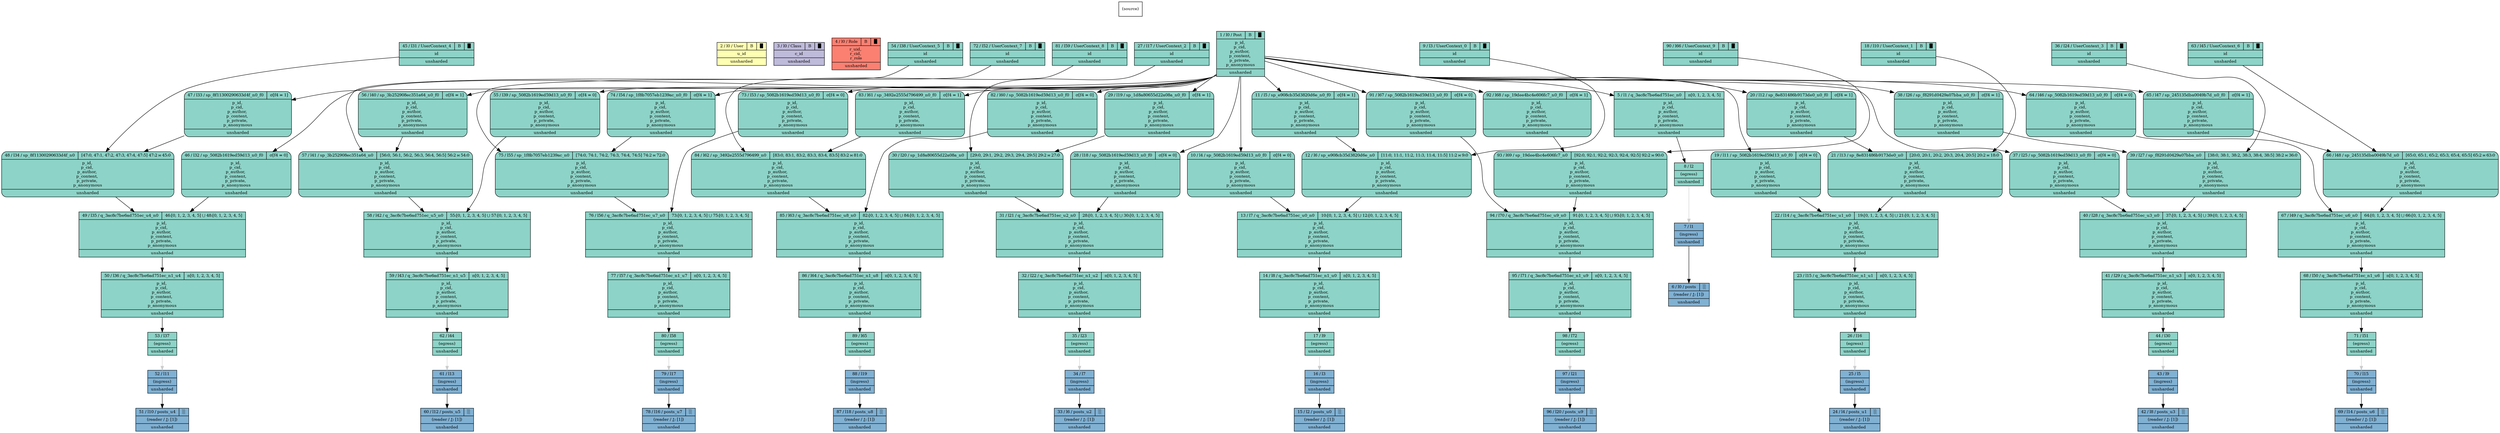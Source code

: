 digraph {{
    node [shape=record, fontsize=10]
    n0 [style="filled", fillcolor=white, label="(source)"]
    n1 [style="filled", fillcolor="/set312/1", label="{ { 1 / l0 / Post | B | █ } | p_id, \np_cid, \np_author, \np_content, \np_private, \np_anonymous | unsharded }"]
    n2 [style="filled", fillcolor="/set312/2", label="{ { 2 / l0 / User | B | █ } | u_id | unsharded }"]
    n3 [style="filled", fillcolor="/set312/3", label="{ { 3 / l0 / Class | B | █ } | c_id | unsharded }"]
    n4 [style="filled", fillcolor="/set312/4", label="{ { 4 / l0 / Role | B | █ } | r_uid, \nr_cid, \nr_role | unsharded }"]
    n5 [style="filled", fillcolor="/set312/1", label="{{ 5 / l1 / q_3ac8c7be6ad751ec_n0 | π[0, 1, 2, 3, 4, 5]  } | p_id, \np_cid, \np_author, \np_content, \np_private, \np_anonymous | unsharded }"]
    n6 [style="filled", fillcolor="/set312/5", label="{ { 6 / l0 / posts | ░ } | (reader / ⚷: [1]) | unsharded }"]
    n7 [style="filled", fillcolor="/set312/5", label="{ { 7 / l1  } | (ingress) | unsharded }"]
    n8 [style="filled", fillcolor="/set312/1", label="{ 8 / l2 | (egress) | unsharded }"]
    n9 [style="filled", fillcolor="/set312/1", label="{ { 9 / l3 / UserContext_0 | B | █ } | id | unsharded }"]
    n10 [style="filled,rounded", fillcolor="/set312/1", label="{{ 10 / l4 / sp_5082b1619ed59d13_n0_f0 | σ[f4 = 0]  } | p_id, \np_cid, \np_author, \np_content, \np_private, \np_anonymous | unsharded }"]
    n11 [style="filled,rounded", fillcolor="/set312/1", label="{{ 11 / l5 / sp_e908cb35d3820d6e_n0_f0 | σ[f4 = 1]  } | p_id, \np_cid, \np_author, \np_content, \np_private, \np_anonymous | unsharded }"]
    n12 [style="filled,rounded", fillcolor="/set312/1", label="{{ 12 / l6 / sp_e908cb35d3820d6e_n0 | [11:0, 11:1, 11:2, 11:3, 11:4, 11:5] 11:2 ⋈ 9:0  } | p_id, \np_cid, \np_author, \np_content, \np_private, \np_anonymous | unsharded }"]
    n13 [style="filled", fillcolor="/set312/1", label="{{ 13 / l7 / q_3ac8c7be6ad751ec_u0_n0 | 10:[0, 1, 2, 3, 4, 5] ⋃ 12:[0, 1, 2, 3, 4, 5]  } | p_id, \np_cid, \np_author, \np_content, \np_private, \np_anonymous | unsharded }"]
    n14 [style="filled", fillcolor="/set312/1", label="{{ 14 / l8 / q_3ac8c7be6ad751ec_n1_u0 | π[0, 1, 2, 3, 4, 5]  } | p_id, \np_cid, \np_author, \np_content, \np_private, \np_anonymous | unsharded }"]
    n15 [style="filled", fillcolor="/set312/5", label="{ { 15 / l2 / posts_u0 | ░ } | (reader / ⚷: [1]) | unsharded }"]
    n16 [style="filled", fillcolor="/set312/5", label="{ { 16 / l3  } | (ingress) | unsharded }"]
    n17 [style="filled", fillcolor="/set312/1", label="{ 17 / l9 | (egress) | unsharded }"]
    n18 [style="filled", fillcolor="/set312/1", label="{ { 18 / l10 / UserContext_1 | B | █ } | id | unsharded }"]
    n19 [style="filled,rounded", fillcolor="/set312/1", label="{{ 19 / l11 / sp_5082b1619ed59d13_n0_f0 | σ[f4 = 0]  } | p_id, \np_cid, \np_author, \np_content, \np_private, \np_anonymous | unsharded }"]
    n20 [style="filled,rounded", fillcolor="/set312/1", label="{{ 20 / l12 / sp_8e831486b9173de0_n0_f0 | σ[f4 = 1]  } | p_id, \np_cid, \np_author, \np_content, \np_private, \np_anonymous | unsharded }"]
    n21 [style="filled,rounded", fillcolor="/set312/1", label="{{ 21 / l13 / sp_8e831486b9173de0_n0 | [20:0, 20:1, 20:2, 20:3, 20:4, 20:5] 20:2 ⋈ 18:0  } | p_id, \np_cid, \np_author, \np_content, \np_private, \np_anonymous | unsharded }"]
    n22 [style="filled", fillcolor="/set312/1", label="{{ 22 / l14 / q_3ac8c7be6ad751ec_u1_n0 | 19:[0, 1, 2, 3, 4, 5] ⋃ 21:[0, 1, 2, 3, 4, 5]  } | p_id, \np_cid, \np_author, \np_content, \np_private, \np_anonymous | unsharded }"]
    n23 [style="filled", fillcolor="/set312/1", label="{{ 23 / l15 / q_3ac8c7be6ad751ec_n1_u1 | π[0, 1, 2, 3, 4, 5]  } | p_id, \np_cid, \np_author, \np_content, \np_private, \np_anonymous | unsharded }"]
    n24 [style="filled", fillcolor="/set312/5", label="{ { 24 / l4 / posts_u1 | ░ } | (reader / ⚷: [1]) | unsharded }"]
    n25 [style="filled", fillcolor="/set312/5", label="{ { 25 / l5  } | (ingress) | unsharded }"]
    n26 [style="filled", fillcolor="/set312/1", label="{ 26 / l16 | (egress) | unsharded }"]
    n27 [style="filled", fillcolor="/set312/1", label="{ { 27 / l17 / UserContext_2 | B | █ } | id | unsharded }"]
    n28 [style="filled,rounded", fillcolor="/set312/1", label="{{ 28 / l18 / sp_5082b1619ed59d13_n0_f0 | σ[f4 = 0]  } | p_id, \np_cid, \np_author, \np_content, \np_private, \np_anonymous | unsharded }"]
    n29 [style="filled,rounded", fillcolor="/set312/1", label="{{ 29 / l19 / sp_1d8a80655d22a08a_n0_f0 | σ[f4 = 1]  } | p_id, \np_cid, \np_author, \np_content, \np_private, \np_anonymous | unsharded }"]
    n30 [style="filled,rounded", fillcolor="/set312/1", label="{{ 30 / l20 / sp_1d8a80655d22a08a_n0 | [29:0, 29:1, 29:2, 29:3, 29:4, 29:5] 29:2 ⋈ 27:0  } | p_id, \np_cid, \np_author, \np_content, \np_private, \np_anonymous | unsharded }"]
    n31 [style="filled", fillcolor="/set312/1", label="{{ 31 / l21 / q_3ac8c7be6ad751ec_u2_n0 | 28:[0, 1, 2, 3, 4, 5] ⋃ 30:[0, 1, 2, 3, 4, 5]  } | p_id, \np_cid, \np_author, \np_content, \np_private, \np_anonymous | unsharded }"]
    n32 [style="filled", fillcolor="/set312/1", label="{{ 32 / l22 / q_3ac8c7be6ad751ec_n1_u2 | π[0, 1, 2, 3, 4, 5]  } | p_id, \np_cid, \np_author, \np_content, \np_private, \np_anonymous | unsharded }"]
    n33 [style="filled", fillcolor="/set312/5", label="{ { 33 / l6 / posts_u2 | ░ } | (reader / ⚷: [1]) | unsharded }"]
    n34 [style="filled", fillcolor="/set312/5", label="{ { 34 / l7  } | (ingress) | unsharded }"]
    n35 [style="filled", fillcolor="/set312/1", label="{ 35 / l23 | (egress) | unsharded }"]
    n36 [style="filled", fillcolor="/set312/1", label="{ { 36 / l24 / UserContext_3 | B | █ } | id | unsharded }"]
    n37 [style="filled,rounded", fillcolor="/set312/1", label="{{ 37 / l25 / sp_5082b1619ed59d13_n0_f0 | σ[f4 = 0]  } | p_id, \np_cid, \np_author, \np_content, \np_private, \np_anonymous | unsharded }"]
    n38 [style="filled,rounded", fillcolor="/set312/1", label="{{ 38 / l26 / sp_f8291d0429a07bba_n0_f0 | σ[f4 = 1]  } | p_id, \np_cid, \np_author, \np_content, \np_private, \np_anonymous | unsharded }"]
    n39 [style="filled,rounded", fillcolor="/set312/1", label="{{ 39 / l27 / sp_f8291d0429a07bba_n0 | [38:0, 38:1, 38:2, 38:3, 38:4, 38:5] 38:2 ⋈ 36:0  } | p_id, \np_cid, \np_author, \np_content, \np_private, \np_anonymous | unsharded }"]
    n40 [style="filled", fillcolor="/set312/1", label="{{ 40 / l28 / q_3ac8c7be6ad751ec_u3_n0 | 37:[0, 1, 2, 3, 4, 5] ⋃ 39:[0, 1, 2, 3, 4, 5]  } | p_id, \np_cid, \np_author, \np_content, \np_private, \np_anonymous | unsharded }"]
    n41 [style="filled", fillcolor="/set312/1", label="{{ 41 / l29 / q_3ac8c7be6ad751ec_n1_u3 | π[0, 1, 2, 3, 4, 5]  } | p_id, \np_cid, \np_author, \np_content, \np_private, \np_anonymous | unsharded }"]
    n42 [style="filled", fillcolor="/set312/5", label="{ { 42 / l8 / posts_u3 | ░ } | (reader / ⚷: [1]) | unsharded }"]
    n43 [style="filled", fillcolor="/set312/5", label="{ { 43 / l9  } | (ingress) | unsharded }"]
    n44 [style="filled", fillcolor="/set312/1", label="{ 44 / l30 | (egress) | unsharded }"]
    n45 [style="filled", fillcolor="/set312/1", label="{ { 45 / l31 / UserContext_4 | B | █ } | id | unsharded }"]
    n46 [style="filled,rounded", fillcolor="/set312/1", label="{{ 46 / l32 / sp_5082b1619ed59d13_n0_f0 | σ[f4 = 0]  } | p_id, \np_cid, \np_author, \np_content, \np_private, \np_anonymous | unsharded }"]
    n47 [style="filled,rounded", fillcolor="/set312/1", label="{{ 47 / l33 / sp_8f11300290633d4f_n0_f0 | σ[f4 = 1]  } | p_id, \np_cid, \np_author, \np_content, \np_private, \np_anonymous | unsharded }"]
    n48 [style="filled,rounded", fillcolor="/set312/1", label="{{ 48 / l34 / sp_8f11300290633d4f_n0 | [47:0, 47:1, 47:2, 47:3, 47:4, 47:5] 47:2 ⋈ 45:0  } | p_id, \np_cid, \np_author, \np_content, \np_private, \np_anonymous | unsharded }"]
    n49 [style="filled", fillcolor="/set312/1", label="{{ 49 / l35 / q_3ac8c7be6ad751ec_u4_n0 | 46:[0, 1, 2, 3, 4, 5] ⋃ 48:[0, 1, 2, 3, 4, 5]  } | p_id, \np_cid, \np_author, \np_content, \np_private, \np_anonymous | unsharded }"]
    n50 [style="filled", fillcolor="/set312/1", label="{{ 50 / l36 / q_3ac8c7be6ad751ec_n1_u4 | π[0, 1, 2, 3, 4, 5]  } | p_id, \np_cid, \np_author, \np_content, \np_private, \np_anonymous | unsharded }"]
    n51 [style="filled", fillcolor="/set312/5", label="{ { 51 / l10 / posts_u4 | ░ } | (reader / ⚷: [1]) | unsharded }"]
    n52 [style="filled", fillcolor="/set312/5", label="{ { 52 / l11  } | (ingress) | unsharded }"]
    n53 [style="filled", fillcolor="/set312/1", label="{ 53 / l37 | (egress) | unsharded }"]
    n54 [style="filled", fillcolor="/set312/1", label="{ { 54 / l38 / UserContext_5 | B | █ } | id | unsharded }"]
    n55 [style="filled,rounded", fillcolor="/set312/1", label="{{ 55 / l39 / sp_5082b1619ed59d13_n0_f0 | σ[f4 = 0]  } | p_id, \np_cid, \np_author, \np_content, \np_private, \np_anonymous | unsharded }"]
    n56 [style="filled,rounded", fillcolor="/set312/1", label="{{ 56 / l40 / sp_3b252908ec351a64_n0_f0 | σ[f4 = 1]  } | p_id, \np_cid, \np_author, \np_content, \np_private, \np_anonymous | unsharded }"]
    n57 [style="filled,rounded", fillcolor="/set312/1", label="{{ 57 / l41 / sp_3b252908ec351a64_n0 | [56:0, 56:1, 56:2, 56:3, 56:4, 56:5] 56:2 ⋈ 54:0  } | p_id, \np_cid, \np_author, \np_content, \np_private, \np_anonymous | unsharded }"]
    n58 [style="filled", fillcolor="/set312/1", label="{{ 58 / l42 / q_3ac8c7be6ad751ec_u5_n0 | 55:[0, 1, 2, 3, 4, 5] ⋃ 57:[0, 1, 2, 3, 4, 5]  } | p_id, \np_cid, \np_author, \np_content, \np_private, \np_anonymous | unsharded }"]
    n59 [style="filled", fillcolor="/set312/1", label="{{ 59 / l43 / q_3ac8c7be6ad751ec_n1_u5 | π[0, 1, 2, 3, 4, 5]  } | p_id, \np_cid, \np_author, \np_content, \np_private, \np_anonymous | unsharded }"]
    n60 [style="filled", fillcolor="/set312/5", label="{ { 60 / l12 / posts_u5 | ░ } | (reader / ⚷: [1]) | unsharded }"]
    n61 [style="filled", fillcolor="/set312/5", label="{ { 61 / l13  } | (ingress) | unsharded }"]
    n62 [style="filled", fillcolor="/set312/1", label="{ 62 / l44 | (egress) | unsharded }"]
    n63 [style="filled", fillcolor="/set312/1", label="{ { 63 / l45 / UserContext_6 | B | █ } | id | unsharded }"]
    n64 [style="filled,rounded", fillcolor="/set312/1", label="{{ 64 / l46 / sp_5082b1619ed59d13_n0_f0 | σ[f4 = 0]  } | p_id, \np_cid, \np_author, \np_content, \np_private, \np_anonymous | unsharded }"]
    n65 [style="filled,rounded", fillcolor="/set312/1", label="{{ 65 / l47 / sp_245135dba0049b7d_n0_f0 | σ[f4 = 1]  } | p_id, \np_cid, \np_author, \np_content, \np_private, \np_anonymous | unsharded }"]
    n66 [style="filled,rounded", fillcolor="/set312/1", label="{{ 66 / l48 / sp_245135dba0049b7d_n0 | [65:0, 65:1, 65:2, 65:3, 65:4, 65:5] 65:2 ⋈ 63:0  } | p_id, \np_cid, \np_author, \np_content, \np_private, \np_anonymous | unsharded }"]
    n67 [style="filled", fillcolor="/set312/1", label="{{ 67 / l49 / q_3ac8c7be6ad751ec_u6_n0 | 64:[0, 1, 2, 3, 4, 5] ⋃ 66:[0, 1, 2, 3, 4, 5]  } | p_id, \np_cid, \np_author, \np_content, \np_private, \np_anonymous | unsharded }"]
    n68 [style="filled", fillcolor="/set312/1", label="{{ 68 / l50 / q_3ac8c7be6ad751ec_n1_u6 | π[0, 1, 2, 3, 4, 5]  } | p_id, \np_cid, \np_author, \np_content, \np_private, \np_anonymous | unsharded }"]
    n69 [style="filled", fillcolor="/set312/5", label="{ { 69 / l14 / posts_u6 | ░ } | (reader / ⚷: [1]) | unsharded }"]
    n70 [style="filled", fillcolor="/set312/5", label="{ { 70 / l15  } | (ingress) | unsharded }"]
    n71 [style="filled", fillcolor="/set312/1", label="{ 71 / l51 | (egress) | unsharded }"]
    n72 [style="filled", fillcolor="/set312/1", label="{ { 72 / l52 / UserContext_7 | B | █ } | id | unsharded }"]
    n73 [style="filled,rounded", fillcolor="/set312/1", label="{{ 73 / l53 / sp_5082b1619ed59d13_n0_f0 | σ[f4 = 0]  } | p_id, \np_cid, \np_author, \np_content, \np_private, \np_anonymous | unsharded }"]
    n74 [style="filled,rounded", fillcolor="/set312/1", label="{{ 74 / l54 / sp_1f8b7057eb1239ac_n0_f0 | σ[f4 = 1]  } | p_id, \np_cid, \np_author, \np_content, \np_private, \np_anonymous | unsharded }"]
    n75 [style="filled,rounded", fillcolor="/set312/1", label="{{ 75 / l55 / sp_1f8b7057eb1239ac_n0 | [74:0, 74:1, 74:2, 74:3, 74:4, 74:5] 74:2 ⋈ 72:0  } | p_id, \np_cid, \np_author, \np_content, \np_private, \np_anonymous | unsharded }"]
    n76 [style="filled", fillcolor="/set312/1", label="{{ 76 / l56 / q_3ac8c7be6ad751ec_u7_n0 | 73:[0, 1, 2, 3, 4, 5] ⋃ 75:[0, 1, 2, 3, 4, 5]  } | p_id, \np_cid, \np_author, \np_content, \np_private, \np_anonymous | unsharded }"]
    n77 [style="filled", fillcolor="/set312/1", label="{{ 77 / l57 / q_3ac8c7be6ad751ec_n1_u7 | π[0, 1, 2, 3, 4, 5]  } | p_id, \np_cid, \np_author, \np_content, \np_private, \np_anonymous | unsharded }"]
    n78 [style="filled", fillcolor="/set312/5", label="{ { 78 / l16 / posts_u7 | ░ } | (reader / ⚷: [1]) | unsharded }"]
    n79 [style="filled", fillcolor="/set312/5", label="{ { 79 / l17  } | (ingress) | unsharded }"]
    n80 [style="filled", fillcolor="/set312/1", label="{ 80 / l58 | (egress) | unsharded }"]
    n81 [style="filled", fillcolor="/set312/1", label="{ { 81 / l59 / UserContext_8 | B | █ } | id | unsharded }"]
    n82 [style="filled,rounded", fillcolor="/set312/1", label="{{ 82 / l60 / sp_5082b1619ed59d13_n0_f0 | σ[f4 = 0]  } | p_id, \np_cid, \np_author, \np_content, \np_private, \np_anonymous | unsharded }"]
    n83 [style="filled,rounded", fillcolor="/set312/1", label="{{ 83 / l61 / sp_3492e2555d796499_n0_f0 | σ[f4 = 1]  } | p_id, \np_cid, \np_author, \np_content, \np_private, \np_anonymous | unsharded }"]
    n84 [style="filled,rounded", fillcolor="/set312/1", label="{{ 84 / l62 / sp_3492e2555d796499_n0 | [83:0, 83:1, 83:2, 83:3, 83:4, 83:5] 83:2 ⋈ 81:0  } | p_id, \np_cid, \np_author, \np_content, \np_private, \np_anonymous | unsharded }"]
    n85 [style="filled", fillcolor="/set312/1", label="{{ 85 / l63 / q_3ac8c7be6ad751ec_u8_n0 | 82:[0, 1, 2, 3, 4, 5] ⋃ 84:[0, 1, 2, 3, 4, 5]  } | p_id, \np_cid, \np_author, \np_content, \np_private, \np_anonymous | unsharded }"]
    n86 [style="filled", fillcolor="/set312/1", label="{{ 86 / l64 / q_3ac8c7be6ad751ec_n1_u8 | π[0, 1, 2, 3, 4, 5]  } | p_id, \np_cid, \np_author, \np_content, \np_private, \np_anonymous | unsharded }"]
    n87 [style="filled", fillcolor="/set312/5", label="{ { 87 / l18 / posts_u8 | ░ } | (reader / ⚷: [1]) | unsharded }"]
    n88 [style="filled", fillcolor="/set312/5", label="{ { 88 / l19  } | (ingress) | unsharded }"]
    n89 [style="filled", fillcolor="/set312/1", label="{ 89 / l65 | (egress) | unsharded }"]
    n90 [style="filled", fillcolor="/set312/1", label="{ { 90 / l66 / UserContext_9 | B | █ } | id | unsharded }"]
    n91 [style="filled,rounded", fillcolor="/set312/1", label="{{ 91 / l67 / sp_5082b1619ed59d13_n0_f0 | σ[f4 = 0]  } | p_id, \np_cid, \np_author, \np_content, \np_private, \np_anonymous | unsharded }"]
    n92 [style="filled,rounded", fillcolor="/set312/1", label="{{ 92 / l68 / sp_19dee4bc4e606fc7_n0_f0 | σ[f4 = 1]  } | p_id, \np_cid, \np_author, \np_content, \np_private, \np_anonymous | unsharded }"]
    n93 [style="filled,rounded", fillcolor="/set312/1", label="{{ 93 / l69 / sp_19dee4bc4e606fc7_n0 | [92:0, 92:1, 92:2, 92:3, 92:4, 92:5] 92:2 ⋈ 90:0  } | p_id, \np_cid, \np_author, \np_content, \np_private, \np_anonymous | unsharded }"]
    n94 [style="filled", fillcolor="/set312/1", label="{{ 94 / l70 / q_3ac8c7be6ad751ec_u9_n0 | 91:[0, 1, 2, 3, 4, 5] ⋃ 93:[0, 1, 2, 3, 4, 5]  } | p_id, \np_cid, \np_author, \np_content, \np_private, \np_anonymous | unsharded }"]
    n95 [style="filled", fillcolor="/set312/1", label="{{ 95 / l71 / q_3ac8c7be6ad751ec_n1_u9 | π[0, 1, 2, 3, 4, 5]  } | p_id, \np_cid, \np_author, \np_content, \np_private, \np_anonymous | unsharded }"]
    n96 [style="filled", fillcolor="/set312/5", label="{ { 96 / l20 / posts_u9 | ░ } | (reader / ⚷: [1]) | unsharded }"]
    n97 [style="filled", fillcolor="/set312/5", label="{ { 97 / l21  } | (ingress) | unsharded }"]
    n98 [style="filled", fillcolor="/set312/1", label="{ 98 / l72 | (egress) | unsharded }"]
    n0 -> n1 [ style=invis ]
    n0 -> n2 [ style=invis ]
    n0 -> n3 [ style=invis ]
    n0 -> n4 [ style=invis ]
    n1 -> n5 [  ]
    n5 -> n8 [  ]
    n7 -> n6 [  ]
    n8 -> n7 [ color="#CCCCCC" ]
    n0 -> n9 [ style=invis ]
    n1 -> n10 [  ]
    n1 -> n11 [  ]
    n11 -> n12 [  ]
    n9 -> n12 [  ]
    n12 -> n13 [  ]
    n10 -> n13 [  ]
    n13 -> n14 [  ]
    n14 -> n17 [  ]
    n16 -> n15 [  ]
    n17 -> n16 [ color="#CCCCCC" ]
    n0 -> n18 [ style=invis ]
    n1 -> n19 [  ]
    n1 -> n20 [  ]
    n20 -> n21 [  ]
    n18 -> n21 [  ]
    n21 -> n22 [  ]
    n19 -> n22 [  ]
    n22 -> n23 [  ]
    n23 -> n26 [  ]
    n25 -> n24 [  ]
    n26 -> n25 [ color="#CCCCCC" ]
    n0 -> n27 [ style=invis ]
    n1 -> n28 [  ]
    n1 -> n29 [  ]
    n29 -> n30 [  ]
    n27 -> n30 [  ]
    n28 -> n31 [  ]
    n30 -> n31 [  ]
    n31 -> n32 [  ]
    n32 -> n35 [  ]
    n34 -> n33 [  ]
    n35 -> n34 [ color="#CCCCCC" ]
    n0 -> n36 [ style=invis ]
    n1 -> n37 [  ]
    n1 -> n38 [  ]
    n38 -> n39 [  ]
    n36 -> n39 [  ]
    n37 -> n40 [  ]
    n39 -> n40 [  ]
    n40 -> n41 [  ]
    n41 -> n44 [  ]
    n43 -> n42 [  ]
    n44 -> n43 [ color="#CCCCCC" ]
    n0 -> n45 [ style=invis ]
    n1 -> n46 [  ]
    n1 -> n47 [  ]
    n47 -> n48 [  ]
    n45 -> n48 [  ]
    n46 -> n49 [  ]
    n48 -> n49 [  ]
    n49 -> n50 [  ]
    n50 -> n53 [  ]
    n52 -> n51 [  ]
    n53 -> n52 [ color="#CCCCCC" ]
    n0 -> n54 [ style=invis ]
    n1 -> n55 [  ]
    n1 -> n56 [  ]
    n56 -> n57 [  ]
    n54 -> n57 [  ]
    n55 -> n58 [  ]
    n57 -> n58 [  ]
    n58 -> n59 [  ]
    n59 -> n62 [  ]
    n61 -> n60 [  ]
    n62 -> n61 [ color="#CCCCCC" ]
    n0 -> n63 [ style=invis ]
    n1 -> n64 [  ]
    n1 -> n65 [  ]
    n65 -> n66 [  ]
    n63 -> n66 [  ]
    n64 -> n67 [  ]
    n66 -> n67 [  ]
    n67 -> n68 [  ]
    n68 -> n71 [  ]
    n70 -> n69 [  ]
    n71 -> n70 [ color="#CCCCCC" ]
    n0 -> n72 [ style=invis ]
    n1 -> n73 [  ]
    n1 -> n74 [  ]
    n74 -> n75 [  ]
    n72 -> n75 [  ]
    n73 -> n76 [  ]
    n75 -> n76 [  ]
    n76 -> n77 [  ]
    n77 -> n80 [  ]
    n79 -> n78 [  ]
    n80 -> n79 [ color="#CCCCCC" ]
    n0 -> n81 [ style=invis ]
    n1 -> n82 [  ]
    n1 -> n83 [  ]
    n83 -> n84 [  ]
    n81 -> n84 [  ]
    n84 -> n85 [  ]
    n82 -> n85 [  ]
    n85 -> n86 [  ]
    n86 -> n89 [  ]
    n88 -> n87 [  ]
    n89 -> n88 [ color="#CCCCCC" ]
    n0 -> n90 [ style=invis ]
    n1 -> n91 [  ]
    n1 -> n92 [  ]
    n92 -> n93 [  ]
    n90 -> n93 [  ]
    n93 -> n94 [  ]
    n91 -> n94 [  ]
    n94 -> n95 [  ]
    n95 -> n98 [  ]
    n97 -> n96 [  ]
    n98 -> n97 [ color="#CCCCCC" ]
}}